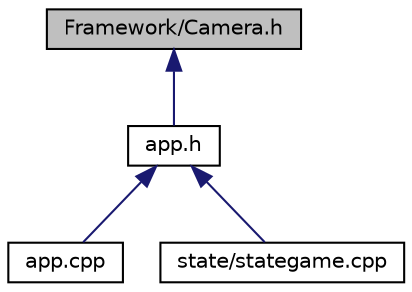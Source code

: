 digraph "Framework/Camera.h"
{
  edge [fontname="Helvetica",fontsize="10",labelfontname="Helvetica",labelfontsize="10"];
  node [fontname="Helvetica",fontsize="10",shape=record];
  Node1 [label="Framework/Camera.h",height=0.2,width=0.4,color="black", fillcolor="grey75", style="filled", fontcolor="black"];
  Node1 -> Node2 [dir="back",color="midnightblue",fontsize="10",style="solid"];
  Node2 [label="app.h",height=0.2,width=0.4,color="black", fillcolor="white", style="filled",URL="$app_8h.html"];
  Node2 -> Node3 [dir="back",color="midnightblue",fontsize="10",style="solid"];
  Node3 [label="app.cpp",height=0.2,width=0.4,color="black", fillcolor="white", style="filled",URL="$app_8cpp.html"];
  Node2 -> Node4 [dir="back",color="midnightblue",fontsize="10",style="solid"];
  Node4 [label="state/stategame.cpp",height=0.2,width=0.4,color="black", fillcolor="white", style="filled",URL="$stategame_8cpp.html"];
}
